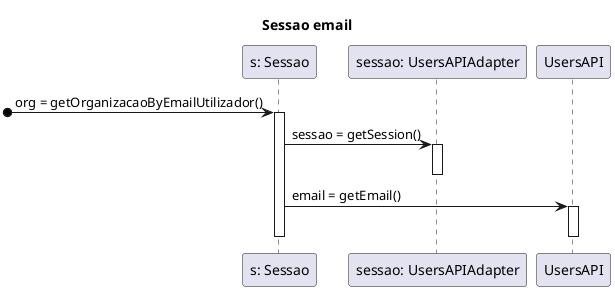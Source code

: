 @startuml
title Sessao email

participant "s: Sessao" as Sessao
participant "sessao: UsersAPIAdapter" as SU
participant "UsersAPI" as GU


[o-> Sessao : org = getOrganizacaoByEmailUtilizador()
activate Sessao

Sessao -> SU : sessao = getSession()
activate SU
deactivate SU

Sessao -> GU : email = getEmail()
activate GU
deactivate GU


deactivate Sessao

@enduml
